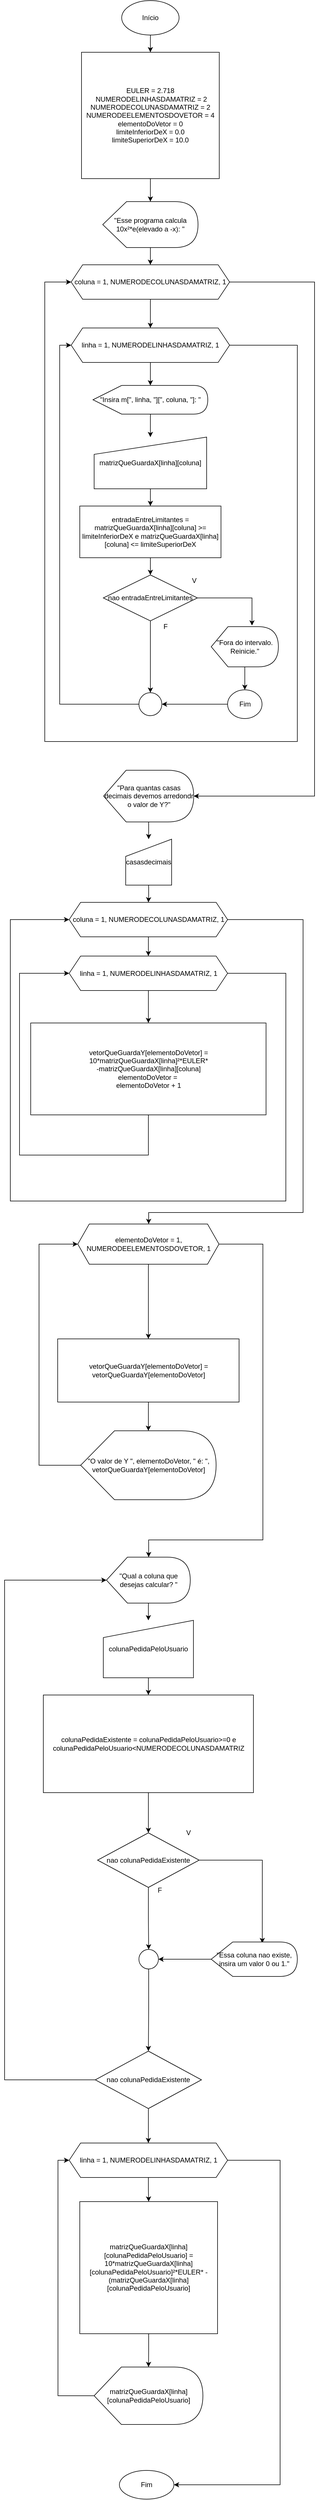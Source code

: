 <mxfile version="20.5.3" type="device"><diagram id="CKT1PtBLZVMUbrACs7FL" name="Página-1"><mxGraphModel dx="1411" dy="794" grid="1" gridSize="10" guides="1" tooltips="1" connect="1" arrows="1" fold="1" page="1" pageScale="1" pageWidth="827" pageHeight="1169" math="0" shadow="0"><root><mxCell id="0"/><mxCell id="1" parent="0"/><mxCell id="RKu95W2EI61Lk1HJTah7-82" value="" style="edgeStyle=orthogonalEdgeStyle;rounded=0;orthogonalLoop=1;jettySize=auto;html=1;" edge="1" parent="1" source="RKu95W2EI61Lk1HJTah7-1" target="RKu95W2EI61Lk1HJTah7-2"><mxGeometry relative="1" as="geometry"/></mxCell><mxCell id="RKu95W2EI61Lk1HJTah7-1" value="Início" style="ellipse;whiteSpace=wrap;html=1;" vertex="1" parent="1"><mxGeometry x="364" y="30" width="100" height="60" as="geometry"/></mxCell><mxCell id="RKu95W2EI61Lk1HJTah7-83" value="" style="edgeStyle=orthogonalEdgeStyle;rounded=0;orthogonalLoop=1;jettySize=auto;html=1;" edge="1" parent="1" source="RKu95W2EI61Lk1HJTah7-2" target="RKu95W2EI61Lk1HJTah7-3"><mxGeometry relative="1" as="geometry"/></mxCell><mxCell id="RKu95W2EI61Lk1HJTah7-2" value="&lt;div&gt;EULER = 2.718&lt;/div&gt;&lt;div&gt;&amp;nbsp;NUMERODELINHASDAMATRIZ = 2 NUMERODECOLUNASDAMATRIZ = 2 NUMERODEELEMENTOSDOVETOR = 4&lt;/div&gt;&lt;div&gt;elementoDoVetor = 0&lt;br&gt;&lt;/div&gt;&lt;div&gt;limiteInferiorDeX = 0.0&lt;/div&gt;&lt;div&gt;&lt;span style=&quot;background-color: initial;&quot;&gt;limiteSuperiorDeX = 10.0&lt;/span&gt;&lt;/div&gt;" style="rounded=0;whiteSpace=wrap;html=1;" vertex="1" parent="1"><mxGeometry x="294" y="120" width="240" height="220" as="geometry"/></mxCell><mxCell id="RKu95W2EI61Lk1HJTah7-84" value="" style="edgeStyle=orthogonalEdgeStyle;rounded=0;orthogonalLoop=1;jettySize=auto;html=1;" edge="1" parent="1" source="RKu95W2EI61Lk1HJTah7-3" target="RKu95W2EI61Lk1HJTah7-4"><mxGeometry relative="1" as="geometry"/></mxCell><mxCell id="RKu95W2EI61Lk1HJTah7-3" value="&quot;Esse programa calcula 10x²*e(elevado a -x): &quot;" style="shape=display;whiteSpace=wrap;html=1;" vertex="1" parent="1"><mxGeometry x="331" y="380" width="166" height="80" as="geometry"/></mxCell><mxCell id="RKu95W2EI61Lk1HJTah7-6" value="" style="edgeStyle=orthogonalEdgeStyle;rounded=0;orthogonalLoop=1;jettySize=auto;html=1;" edge="1" parent="1" source="RKu95W2EI61Lk1HJTah7-4" target="RKu95W2EI61Lk1HJTah7-5"><mxGeometry relative="1" as="geometry"/></mxCell><mxCell id="RKu95W2EI61Lk1HJTah7-34" style="edgeStyle=orthogonalEdgeStyle;rounded=0;orthogonalLoop=1;jettySize=auto;html=1;" edge="1" parent="1" source="RKu95W2EI61Lk1HJTah7-4" target="RKu95W2EI61Lk1HJTah7-32"><mxGeometry relative="1" as="geometry"><Array as="points"><mxPoint x="700" y="520"/><mxPoint x="700" y="1415"/></Array></mxGeometry></mxCell><mxCell id="RKu95W2EI61Lk1HJTah7-4" value="coluna = 1, NUMERODECOLUNASDAMATRIZ, 1" style="shape=hexagon;perimeter=hexagonPerimeter2;whiteSpace=wrap;html=1;fixedSize=1;" vertex="1" parent="1"><mxGeometry x="276" y="490" width="276" height="60" as="geometry"/></mxCell><mxCell id="RKu95W2EI61Lk1HJTah7-13" value="" style="edgeStyle=orthogonalEdgeStyle;rounded=0;orthogonalLoop=1;jettySize=auto;html=1;" edge="1" parent="1" source="RKu95W2EI61Lk1HJTah7-5" target="RKu95W2EI61Lk1HJTah7-7"><mxGeometry relative="1" as="geometry"><Array as="points"><mxPoint x="414" y="670"/><mxPoint x="414" y="670"/></Array></mxGeometry></mxCell><mxCell id="RKu95W2EI61Lk1HJTah7-30" style="edgeStyle=orthogonalEdgeStyle;rounded=0;orthogonalLoop=1;jettySize=auto;html=1;entryX=0;entryY=0.5;entryDx=0;entryDy=0;exitX=1;exitY=0.5;exitDx=0;exitDy=0;" edge="1" parent="1" source="RKu95W2EI61Lk1HJTah7-5" target="RKu95W2EI61Lk1HJTah7-4"><mxGeometry relative="1" as="geometry"><Array as="points"><mxPoint x="670" y="630"/><mxPoint x="670" y="1320"/><mxPoint x="230" y="1320"/><mxPoint x="230" y="520"/></Array></mxGeometry></mxCell><mxCell id="RKu95W2EI61Lk1HJTah7-5" value="linha = 1, NUMERODELINHASDAMATRIZ, 1" style="shape=hexagon;perimeter=hexagonPerimeter2;whiteSpace=wrap;html=1;fixedSize=1;" vertex="1" parent="1"><mxGeometry x="276" y="600" width="276" height="60" as="geometry"/></mxCell><mxCell id="RKu95W2EI61Lk1HJTah7-14" value="" style="edgeStyle=orthogonalEdgeStyle;rounded=0;orthogonalLoop=1;jettySize=auto;html=1;" edge="1" parent="1" source="RKu95W2EI61Lk1HJTah7-7" target="RKu95W2EI61Lk1HJTah7-8"><mxGeometry relative="1" as="geometry"/></mxCell><mxCell id="RKu95W2EI61Lk1HJTah7-7" value="&quot;Insira m[&quot;, linha, &quot;][&quot;, coluna, &quot;]: &quot;" style="shape=display;whiteSpace=wrap;html=1;" vertex="1" parent="1"><mxGeometry x="314" y="700" width="200" height="50" as="geometry"/></mxCell><mxCell id="RKu95W2EI61Lk1HJTah7-15" value="" style="edgeStyle=orthogonalEdgeStyle;rounded=0;orthogonalLoop=1;jettySize=auto;html=1;" edge="1" parent="1" source="RKu95W2EI61Lk1HJTah7-8" target="RKu95W2EI61Lk1HJTah7-9"><mxGeometry relative="1" as="geometry"/></mxCell><mxCell id="RKu95W2EI61Lk1HJTah7-8" value="matrizQueGuardaX[linha][coluna]" style="shape=manualInput;whiteSpace=wrap;html=1;" vertex="1" parent="1"><mxGeometry x="316" y="790" width="196" height="90" as="geometry"/></mxCell><mxCell id="RKu95W2EI61Lk1HJTah7-16" value="" style="edgeStyle=orthogonalEdgeStyle;rounded=0;orthogonalLoop=1;jettySize=auto;html=1;" edge="1" parent="1" source="RKu95W2EI61Lk1HJTah7-9" target="RKu95W2EI61Lk1HJTah7-10"><mxGeometry relative="1" as="geometry"/></mxCell><mxCell id="RKu95W2EI61Lk1HJTah7-9" value="entradaEntreLimitantes = matrizQueGuardaX[linha][coluna] &amp;gt;= limiteInferiorDeX e matrizQueGuardaX[linha][coluna] &amp;lt;= limiteSuperiorDeX" style="rounded=0;whiteSpace=wrap;html=1;" vertex="1" parent="1"><mxGeometry x="291" y="910" width="246" height="90" as="geometry"/></mxCell><mxCell id="RKu95W2EI61Lk1HJTah7-12" style="edgeStyle=orthogonalEdgeStyle;rounded=0;orthogonalLoop=1;jettySize=auto;html=1;entryX=0.607;entryY=-0.029;entryDx=0;entryDy=0;entryPerimeter=0;" edge="1" parent="1" source="RKu95W2EI61Lk1HJTah7-10" target="RKu95W2EI61Lk1HJTah7-11"><mxGeometry relative="1" as="geometry"/></mxCell><mxCell id="RKu95W2EI61Lk1HJTah7-22" style="edgeStyle=orthogonalEdgeStyle;rounded=0;orthogonalLoop=1;jettySize=auto;html=1;exitX=0.5;exitY=1;exitDx=0;exitDy=0;entryX=0.5;entryY=0;entryDx=0;entryDy=0;" edge="1" parent="1" source="RKu95W2EI61Lk1HJTah7-10" target="RKu95W2EI61Lk1HJTah7-21"><mxGeometry relative="1" as="geometry"/></mxCell><mxCell id="RKu95W2EI61Lk1HJTah7-10" value="nao entradaEntreLimitantes" style="rhombus;whiteSpace=wrap;html=1;rounded=0;" vertex="1" parent="1"><mxGeometry x="332" y="1030" width="164" height="80" as="geometry"/></mxCell><mxCell id="RKu95W2EI61Lk1HJTah7-25" value="" style="edgeStyle=orthogonalEdgeStyle;rounded=0;orthogonalLoop=1;jettySize=auto;html=1;" edge="1" parent="1" source="RKu95W2EI61Lk1HJTah7-11" target="RKu95W2EI61Lk1HJTah7-24"><mxGeometry relative="1" as="geometry"/></mxCell><mxCell id="RKu95W2EI61Lk1HJTah7-11" value="&quot;Fora do intervalo. Reinicie.&quot;" style="shape=display;whiteSpace=wrap;html=1;" vertex="1" parent="1"><mxGeometry x="520" y="1120" width="117" height="70" as="geometry"/></mxCell><mxCell id="RKu95W2EI61Lk1HJTah7-17" value="V" style="text;html=1;align=center;verticalAlign=middle;resizable=0;points=[];autosize=1;strokeColor=none;fillColor=none;" vertex="1" parent="1"><mxGeometry x="475" y="1025" width="30" height="30" as="geometry"/></mxCell><mxCell id="RKu95W2EI61Lk1HJTah7-28" style="edgeStyle=orthogonalEdgeStyle;rounded=0;orthogonalLoop=1;jettySize=auto;html=1;entryX=0;entryY=0.5;entryDx=0;entryDy=0;" edge="1" parent="1" source="RKu95W2EI61Lk1HJTah7-21" target="RKu95W2EI61Lk1HJTah7-5"><mxGeometry relative="1" as="geometry"><Array as="points"><mxPoint x="256" y="1255"/><mxPoint x="256" y="630"/></Array></mxGeometry></mxCell><mxCell id="RKu95W2EI61Lk1HJTah7-21" value="" style="ellipse;whiteSpace=wrap;html=1;aspect=fixed;" vertex="1" parent="1"><mxGeometry x="394" y="1235" width="40" height="40" as="geometry"/></mxCell><mxCell id="RKu95W2EI61Lk1HJTah7-31" value="" style="edgeStyle=orthogonalEdgeStyle;rounded=0;orthogonalLoop=1;jettySize=auto;html=1;" edge="1" parent="1" source="RKu95W2EI61Lk1HJTah7-24" target="RKu95W2EI61Lk1HJTah7-21"><mxGeometry relative="1" as="geometry"/></mxCell><mxCell id="RKu95W2EI61Lk1HJTah7-24" value="Fim" style="ellipse;whiteSpace=wrap;html=1;" vertex="1" parent="1"><mxGeometry x="548.5" y="1230" width="60" height="50" as="geometry"/></mxCell><mxCell id="RKu95W2EI61Lk1HJTah7-27" value="F" style="text;html=1;align=center;verticalAlign=middle;resizable=0;points=[];autosize=1;strokeColor=none;fillColor=none;" vertex="1" parent="1"><mxGeometry x="425" y="1105" width="30" height="30" as="geometry"/></mxCell><mxCell id="RKu95W2EI61Lk1HJTah7-35" value="" style="edgeStyle=orthogonalEdgeStyle;rounded=0;orthogonalLoop=1;jettySize=auto;html=1;" edge="1" parent="1" source="RKu95W2EI61Lk1HJTah7-32" target="RKu95W2EI61Lk1HJTah7-33"><mxGeometry relative="1" as="geometry"/></mxCell><mxCell id="RKu95W2EI61Lk1HJTah7-32" value="&quot;Para quantas casas decimais devemos arredondr o valor de Y?&quot;" style="shape=display;whiteSpace=wrap;html=1;" vertex="1" parent="1"><mxGeometry x="332.5" y="1370" width="157" height="90" as="geometry"/></mxCell><mxCell id="RKu95W2EI61Lk1HJTah7-85" value="" style="edgeStyle=orthogonalEdgeStyle;rounded=0;orthogonalLoop=1;jettySize=auto;html=1;" edge="1" parent="1" source="RKu95W2EI61Lk1HJTah7-33" target="RKu95W2EI61Lk1HJTah7-36"><mxGeometry relative="1" as="geometry"/></mxCell><mxCell id="RKu95W2EI61Lk1HJTah7-33" value="casasdecimais" style="shape=manualInput;whiteSpace=wrap;html=1;" vertex="1" parent="1"><mxGeometry x="371" y="1490" width="80" height="80" as="geometry"/></mxCell><mxCell id="RKu95W2EI61Lk1HJTah7-39" value="" style="edgeStyle=orthogonalEdgeStyle;rounded=0;orthogonalLoop=1;jettySize=auto;html=1;" edge="1" parent="1" source="RKu95W2EI61Lk1HJTah7-36" target="RKu95W2EI61Lk1HJTah7-37"><mxGeometry relative="1" as="geometry"/></mxCell><mxCell id="RKu95W2EI61Lk1HJTah7-51" style="edgeStyle=orthogonalEdgeStyle;rounded=0;orthogonalLoop=1;jettySize=auto;html=1;" edge="1" parent="1" source="RKu95W2EI61Lk1HJTah7-36" target="RKu95W2EI61Lk1HJTah7-43"><mxGeometry relative="1" as="geometry"><Array as="points"><mxPoint x="680" y="1630"/><mxPoint x="680" y="2140"/><mxPoint x="411" y="2140"/></Array></mxGeometry></mxCell><mxCell id="RKu95W2EI61Lk1HJTah7-36" value="coluna = 1, NUMERODECOLUNASDAMATRIZ, 1" style="shape=hexagon;perimeter=hexagonPerimeter2;whiteSpace=wrap;html=1;fixedSize=1;" vertex="1" parent="1"><mxGeometry x="272.5" y="1600" width="276" height="60" as="geometry"/></mxCell><mxCell id="RKu95W2EI61Lk1HJTah7-40" value="" style="edgeStyle=orthogonalEdgeStyle;rounded=0;orthogonalLoop=1;jettySize=auto;html=1;" edge="1" parent="1" source="RKu95W2EI61Lk1HJTah7-37" target="RKu95W2EI61Lk1HJTah7-38"><mxGeometry relative="1" as="geometry"/></mxCell><mxCell id="RKu95W2EI61Lk1HJTah7-42" style="edgeStyle=orthogonalEdgeStyle;rounded=0;orthogonalLoop=1;jettySize=auto;html=1;entryX=0;entryY=0.5;entryDx=0;entryDy=0;" edge="1" parent="1" source="RKu95W2EI61Lk1HJTah7-37" target="RKu95W2EI61Lk1HJTah7-36"><mxGeometry relative="1" as="geometry"><Array as="points"><mxPoint x="650" y="1724"/><mxPoint x="650" y="2120"/><mxPoint x="170" y="2120"/><mxPoint x="170" y="1630"/></Array></mxGeometry></mxCell><mxCell id="RKu95W2EI61Lk1HJTah7-37" value="linha = 1, NUMERODELINHASDAMATRIZ, 1" style="shape=hexagon;perimeter=hexagonPerimeter2;whiteSpace=wrap;html=1;fixedSize=1;" vertex="1" parent="1"><mxGeometry x="272.5" y="1693.5" width="276" height="60" as="geometry"/></mxCell><mxCell id="RKu95W2EI61Lk1HJTah7-41" style="edgeStyle=orthogonalEdgeStyle;rounded=0;orthogonalLoop=1;jettySize=auto;html=1;entryX=0;entryY=0.5;entryDx=0;entryDy=0;" edge="1" parent="1" source="RKu95W2EI61Lk1HJTah7-38" target="RKu95W2EI61Lk1HJTah7-37"><mxGeometry relative="1" as="geometry"><Array as="points"><mxPoint x="411" y="2040"/><mxPoint x="186" y="2040"/><mxPoint x="186" y="1724"/></Array></mxGeometry></mxCell><mxCell id="RKu95W2EI61Lk1HJTah7-38" value="&lt;div&gt;vetorQueGuardaY[elementoDoVetor] = 10*matrizQueGuardaX[linha]²*EULER*&lt;/div&gt;-matrizQueGuardaX[linha][coluna]&lt;div&gt;elementoDoVetor =&amp;nbsp;&lt;/div&gt;elementoDoVetor + 1" style="rounded=0;whiteSpace=wrap;html=1;" vertex="1" parent="1"><mxGeometry x="205.5" y="1810" width="410" height="160" as="geometry"/></mxCell><mxCell id="RKu95W2EI61Lk1HJTah7-49" style="edgeStyle=orthogonalEdgeStyle;rounded=0;orthogonalLoop=1;jettySize=auto;html=1;entryX=0.5;entryY=0;entryDx=0;entryDy=0;" edge="1" parent="1" source="RKu95W2EI61Lk1HJTah7-43" target="RKu95W2EI61Lk1HJTah7-44"><mxGeometry relative="1" as="geometry"><mxPoint x="411" y="2315" as="targetPoint"/></mxGeometry></mxCell><mxCell id="RKu95W2EI61Lk1HJTah7-65" style="edgeStyle=orthogonalEdgeStyle;rounded=0;orthogonalLoop=1;jettySize=auto;html=1;" edge="1" parent="1" source="RKu95W2EI61Lk1HJTah7-43" target="RKu95W2EI61Lk1HJTah7-53"><mxGeometry relative="1" as="geometry"><Array as="points"><mxPoint x="610" y="2195"/><mxPoint x="610" y="2710"/><mxPoint x="411" y="2710"/></Array></mxGeometry></mxCell><mxCell id="RKu95W2EI61Lk1HJTah7-43" value="elementoDoVetor = 1, NUMERODEELEMENTOSDOVETOR, 1" style="shape=hexagon;perimeter=hexagonPerimeter2;whiteSpace=wrap;html=1;fixedSize=1;" vertex="1" parent="1"><mxGeometry x="287.5" y="2160" width="246" height="70" as="geometry"/></mxCell><mxCell id="RKu95W2EI61Lk1HJTah7-50" value="" style="edgeStyle=orthogonalEdgeStyle;rounded=0;orthogonalLoop=1;jettySize=auto;html=1;" edge="1" parent="1" source="RKu95W2EI61Lk1HJTah7-44" target="RKu95W2EI61Lk1HJTah7-45"><mxGeometry relative="1" as="geometry"/></mxCell><mxCell id="RKu95W2EI61Lk1HJTah7-44" value="vetorQueGuardaY[elementoDoVetor] = vetorQueGuardaY[elementoDoVetor]" style="rounded=0;whiteSpace=wrap;html=1;" vertex="1" parent="1"><mxGeometry x="252.5" y="2360" width="316" height="110" as="geometry"/></mxCell><mxCell id="RKu95W2EI61Lk1HJTah7-52" style="edgeStyle=orthogonalEdgeStyle;rounded=0;orthogonalLoop=1;jettySize=auto;html=1;entryX=0;entryY=0.5;entryDx=0;entryDy=0;" edge="1" parent="1" source="RKu95W2EI61Lk1HJTah7-45" target="RKu95W2EI61Lk1HJTah7-43"><mxGeometry relative="1" as="geometry"><Array as="points"><mxPoint x="220" y="2580"/><mxPoint x="220" y="2195"/></Array></mxGeometry></mxCell><mxCell id="RKu95W2EI61Lk1HJTah7-45" value="&quot;O valor de Y &quot;, elementoDoVetor, &quot; é: &quot;, vetorQueGuardaY[elementoDoVetor]" style="shape=display;whiteSpace=wrap;html=1;" vertex="1" parent="1"><mxGeometry x="292.5" y="2520" width="236" height="120" as="geometry"/></mxCell><mxCell id="RKu95W2EI61Lk1HJTah7-66" value="" style="edgeStyle=orthogonalEdgeStyle;rounded=0;orthogonalLoop=1;jettySize=auto;html=1;" edge="1" parent="1" source="RKu95W2EI61Lk1HJTah7-53" target="RKu95W2EI61Lk1HJTah7-54"><mxGeometry relative="1" as="geometry"/></mxCell><mxCell id="RKu95W2EI61Lk1HJTah7-53" value="&quot;Qual a coluna que desejas calcular? &quot;" style="shape=display;whiteSpace=wrap;html=1;" vertex="1" parent="1"><mxGeometry x="337.5" y="2740" width="146" height="80" as="geometry"/></mxCell><mxCell id="RKu95W2EI61Lk1HJTah7-67" value="" style="edgeStyle=orthogonalEdgeStyle;rounded=0;orthogonalLoop=1;jettySize=auto;html=1;" edge="1" parent="1" source="RKu95W2EI61Lk1HJTah7-54" target="RKu95W2EI61Lk1HJTah7-55"><mxGeometry relative="1" as="geometry"/></mxCell><mxCell id="RKu95W2EI61Lk1HJTah7-54" value="colunaPedidaPeloUsuario" style="shape=manualInput;whiteSpace=wrap;html=1;" vertex="1" parent="1"><mxGeometry x="332" y="2850" width="157" height="100" as="geometry"/></mxCell><mxCell id="RKu95W2EI61Lk1HJTah7-57" value="" style="edgeStyle=orthogonalEdgeStyle;rounded=0;orthogonalLoop=1;jettySize=auto;html=1;" edge="1" parent="1" source="RKu95W2EI61Lk1HJTah7-55" target="RKu95W2EI61Lk1HJTah7-56"><mxGeometry relative="1" as="geometry"/></mxCell><mxCell id="RKu95W2EI61Lk1HJTah7-55" value="colunaPedidaExistente = colunaPedidaPeloUsuario&amp;gt;=0 e colunaPedidaPeloUsuario&amp;lt;NUMERODECOLUNASDAMATRIZ" style="rounded=0;whiteSpace=wrap;html=1;" vertex="1" parent="1"><mxGeometry x="227.5" y="2980" width="366" height="170" as="geometry"/></mxCell><mxCell id="RKu95W2EI61Lk1HJTah7-59" style="edgeStyle=orthogonalEdgeStyle;rounded=0;orthogonalLoop=1;jettySize=auto;html=1;entryX=0.593;entryY=0.033;entryDx=0;entryDy=0;entryPerimeter=0;" edge="1" parent="1" source="RKu95W2EI61Lk1HJTah7-56" target="RKu95W2EI61Lk1HJTah7-58"><mxGeometry relative="1" as="geometry"/></mxCell><mxCell id="RKu95W2EI61Lk1HJTah7-62" value="" style="edgeStyle=orthogonalEdgeStyle;rounded=0;orthogonalLoop=1;jettySize=auto;html=1;" edge="1" parent="1" source="RKu95W2EI61Lk1HJTah7-56" target="RKu95W2EI61Lk1HJTah7-61"><mxGeometry relative="1" as="geometry"/></mxCell><mxCell id="RKu95W2EI61Lk1HJTah7-56" value="nao colunaPedidaExistente" style="rhombus;whiteSpace=wrap;html=1;rounded=0;" vertex="1" parent="1"><mxGeometry x="322" y="3220" width="177" height="95" as="geometry"/></mxCell><mxCell id="RKu95W2EI61Lk1HJTah7-63" value="" style="edgeStyle=orthogonalEdgeStyle;rounded=0;orthogonalLoop=1;jettySize=auto;html=1;" edge="1" parent="1" source="RKu95W2EI61Lk1HJTah7-58" target="RKu95W2EI61Lk1HJTah7-61"><mxGeometry relative="1" as="geometry"/></mxCell><mxCell id="RKu95W2EI61Lk1HJTah7-58" value="&quot;Essa coluna nao existe, insira um valor 0 ou 1.&quot;" style="shape=display;whiteSpace=wrap;html=1;" vertex="1" parent="1"><mxGeometry x="520" y="3410" width="150" height="60" as="geometry"/></mxCell><mxCell id="RKu95W2EI61Lk1HJTah7-60" value="V" style="text;html=1;align=center;verticalAlign=middle;resizable=0;points=[];autosize=1;strokeColor=none;fillColor=none;" vertex="1" parent="1"><mxGeometry x="465" y="3205" width="30" height="30" as="geometry"/></mxCell><mxCell id="RKu95W2EI61Lk1HJTah7-69" style="edgeStyle=orthogonalEdgeStyle;rounded=0;orthogonalLoop=1;jettySize=auto;html=1;" edge="1" parent="1" source="RKu95W2EI61Lk1HJTah7-61" target="RKu95W2EI61Lk1HJTah7-68"><mxGeometry relative="1" as="geometry"/></mxCell><mxCell id="RKu95W2EI61Lk1HJTah7-61" value="" style="ellipse;whiteSpace=wrap;html=1;aspect=fixed;" vertex="1" parent="1"><mxGeometry x="394" y="3423" width="34" height="34" as="geometry"/></mxCell><mxCell id="RKu95W2EI61Lk1HJTah7-64" value="F" style="text;html=1;align=center;verticalAlign=middle;resizable=0;points=[];autosize=1;strokeColor=none;fillColor=none;" vertex="1" parent="1"><mxGeometry x="415" y="3305" width="30" height="30" as="geometry"/></mxCell><mxCell id="RKu95W2EI61Lk1HJTah7-72" style="edgeStyle=orthogonalEdgeStyle;rounded=0;orthogonalLoop=1;jettySize=auto;html=1;entryX=0;entryY=0.5;entryDx=0;entryDy=0;entryPerimeter=0;" edge="1" parent="1" source="RKu95W2EI61Lk1HJTah7-68" target="RKu95W2EI61Lk1HJTah7-53"><mxGeometry relative="1" as="geometry"><Array as="points"><mxPoint x="160" y="3650"/><mxPoint x="160" y="2780"/></Array></mxGeometry></mxCell><mxCell id="RKu95W2EI61Lk1HJTah7-75" value="" style="edgeStyle=orthogonalEdgeStyle;rounded=0;orthogonalLoop=1;jettySize=auto;html=1;" edge="1" parent="1" source="RKu95W2EI61Lk1HJTah7-68" target="RKu95W2EI61Lk1HJTah7-73"><mxGeometry relative="1" as="geometry"/></mxCell><mxCell id="RKu95W2EI61Lk1HJTah7-68" value="nao colunaPedidaExistente" style="rhombus;whiteSpace=wrap;html=1;" vertex="1" parent="1"><mxGeometry x="318" y="3600" width="185" height="100" as="geometry"/></mxCell><mxCell id="RKu95W2EI61Lk1HJTah7-76" value="" style="edgeStyle=orthogonalEdgeStyle;rounded=0;orthogonalLoop=1;jettySize=auto;html=1;" edge="1" parent="1" source="RKu95W2EI61Lk1HJTah7-73" target="RKu95W2EI61Lk1HJTah7-74"><mxGeometry relative="1" as="geometry"/></mxCell><mxCell id="RKu95W2EI61Lk1HJTah7-81" style="edgeStyle=orthogonalEdgeStyle;rounded=0;orthogonalLoop=1;jettySize=auto;html=1;" edge="1" parent="1" source="RKu95W2EI61Lk1HJTah7-73" target="RKu95W2EI61Lk1HJTah7-80"><mxGeometry relative="1" as="geometry"><Array as="points"><mxPoint x="640" y="3790"/><mxPoint x="640" y="4355"/></Array></mxGeometry></mxCell><mxCell id="RKu95W2EI61Lk1HJTah7-73" value="linha = 1, NUMERODELINHASDAMATRIZ, 1" style="shape=hexagon;perimeter=hexagonPerimeter2;whiteSpace=wrap;html=1;fixedSize=1;" vertex="1" parent="1"><mxGeometry x="272.5" y="3760" width="276" height="60" as="geometry"/></mxCell><mxCell id="RKu95W2EI61Lk1HJTah7-78" value="" style="edgeStyle=orthogonalEdgeStyle;rounded=0;orthogonalLoop=1;jettySize=auto;html=1;" edge="1" parent="1" source="RKu95W2EI61Lk1HJTah7-74" target="RKu95W2EI61Lk1HJTah7-77"><mxGeometry relative="1" as="geometry"/></mxCell><mxCell id="RKu95W2EI61Lk1HJTah7-74" value="matrizQueGuardaX[linha][colunaPedidaPeloUsuario] = 10*matrizQueGuardaX[linha][colunaPedidaPeloUsuario]²*EULER* -(matrizQueGuardaX[linha][colunaPedidaPeloUsuario]" style="rounded=0;whiteSpace=wrap;html=1;" vertex="1" parent="1"><mxGeometry x="291" y="3862" width="240" height="230" as="geometry"/></mxCell><mxCell id="RKu95W2EI61Lk1HJTah7-79" style="edgeStyle=orthogonalEdgeStyle;rounded=0;orthogonalLoop=1;jettySize=auto;html=1;entryX=0;entryY=0.5;entryDx=0;entryDy=0;" edge="1" parent="1" source="RKu95W2EI61Lk1HJTah7-77" target="RKu95W2EI61Lk1HJTah7-73"><mxGeometry relative="1" as="geometry"><Array as="points"><mxPoint x="253" y="4200"/><mxPoint x="253" y="3790"/></Array></mxGeometry></mxCell><mxCell id="RKu95W2EI61Lk1HJTah7-77" value="matrizQueGuardaX[linha][colunaPedidaPeloUsuario]" style="shape=display;whiteSpace=wrap;html=1;" vertex="1" parent="1"><mxGeometry x="316" y="4150" width="189.5" height="100" as="geometry"/></mxCell><mxCell id="RKu95W2EI61Lk1HJTah7-80" value="Fim" style="ellipse;whiteSpace=wrap;html=1;" vertex="1" parent="1"><mxGeometry x="360" y="4330" width="95" height="50" as="geometry"/></mxCell></root></mxGraphModel></diagram></mxfile>